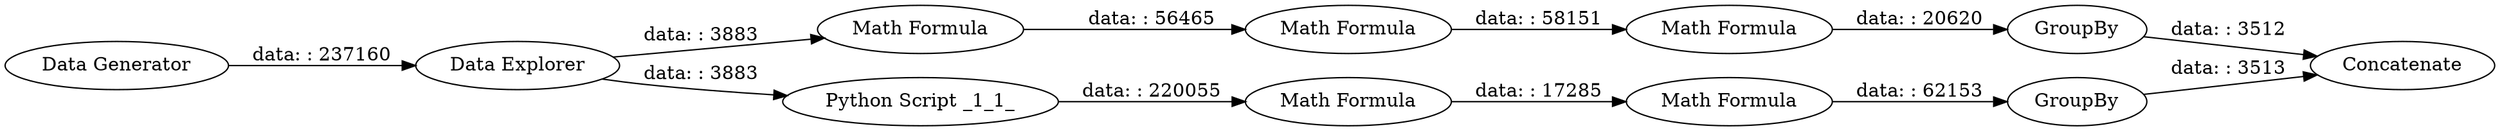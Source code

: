 digraph {
	"3527339748531184975_2" [label="Data Explorer"]
	"3527339748531184975_9" [label=GroupBy]
	"3527339748531184975_10" [label=GroupBy]
	"3527339748531184975_7" [label="Math Formula"]
	"3527339748531184975_8" [label="Math Formula"]
	"3527339748531184975_5" [label="Math Formula"]
	"3527339748531184975_4" [label="Math Formula"]
	"3527339748531184975_3" [label="Python Script _1_1_"]
	"3527339748531184975_11" [label=Concatenate]
	"3527339748531184975_6" [label="Math Formula"]
	"3527339748531184975_1" [label="Data Generator"]
	"3527339748531184975_3" -> "3527339748531184975_8" [label="data: : 220055"]
	"3527339748531184975_9" -> "3527339748531184975_11" [label="data: : 3512"]
	"3527339748531184975_2" -> "3527339748531184975_3" [label="data: : 3883"]
	"3527339748531184975_1" -> "3527339748531184975_2" [label="data: : 237160"]
	"3527339748531184975_4" -> "3527339748531184975_5" [label="data: : 56465"]
	"3527339748531184975_5" -> "3527339748531184975_6" [label="data: : 58151"]
	"3527339748531184975_7" -> "3527339748531184975_10" [label="data: : 62153"]
	"3527339748531184975_8" -> "3527339748531184975_7" [label="data: : 17285"]
	"3527339748531184975_10" -> "3527339748531184975_11" [label="data: : 3513"]
	"3527339748531184975_6" -> "3527339748531184975_9" [label="data: : 20620"]
	"3527339748531184975_2" -> "3527339748531184975_4" [label="data: : 3883"]
	rankdir=LR
}
